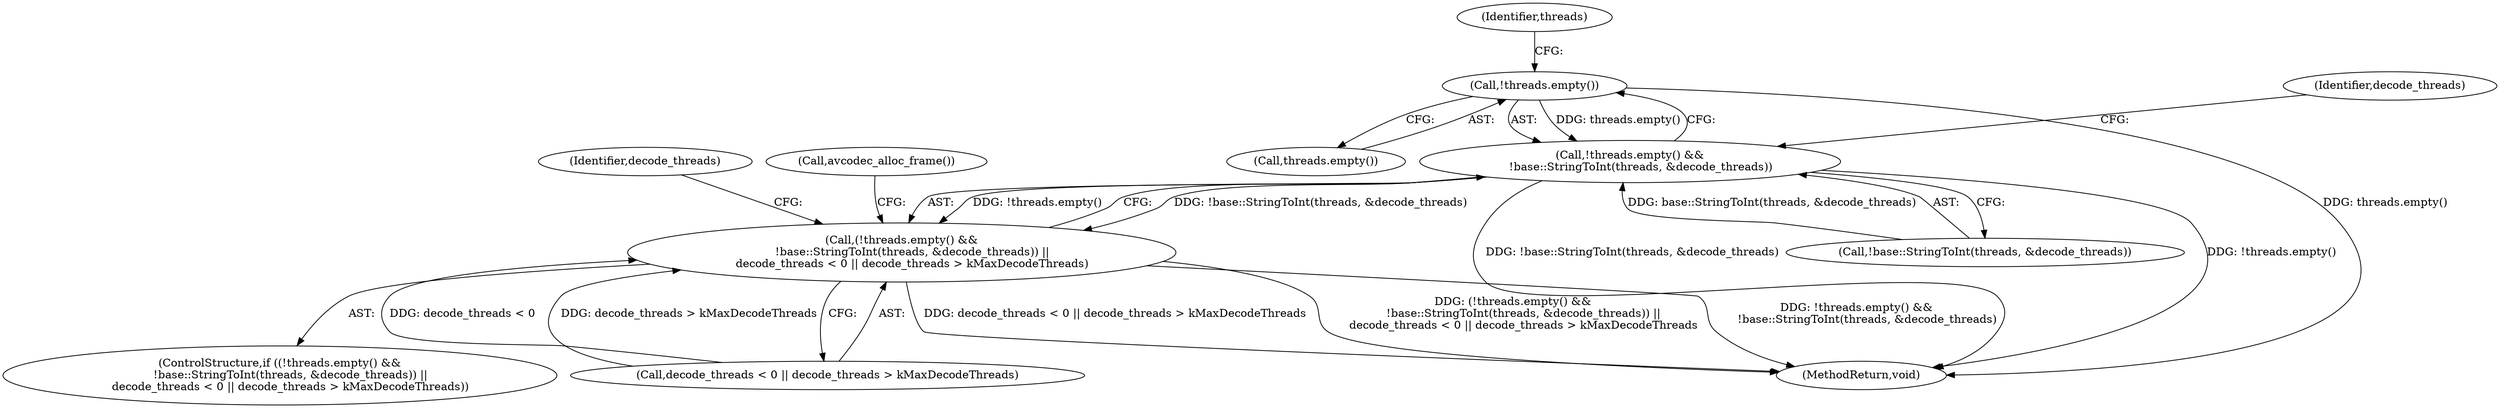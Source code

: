 digraph "0_Chrome_d304b5ec1b16766ea2cb552a27dc14df848d6a0e@API" {
"1000211" [label="(Call,!threads.empty())"];
"1000210" [label="(Call,!threads.empty() &&\n      !base::StringToInt(threads, &decode_threads))"];
"1000209" [label="(Call,(!threads.empty() &&\n      !base::StringToInt(threads, &decode_threads)) ||\n      decode_threads < 0 || decode_threads > kMaxDecodeThreads)"];
"1000334" [label="(MethodReturn,void)"];
"1000208" [label="(ControlStructure,if ((!threads.empty() &&\n      !base::StringToInt(threads, &decode_threads)) ||\n      decode_threads < 0 || decode_threads > kMaxDecodeThreads))"];
"1000218" [label="(Call,decode_threads < 0 || decode_threads > kMaxDecodeThreads)"];
"1000220" [label="(Identifier,decode_threads)"];
"1000212" [label="(Call,threads.empty())"];
"1000213" [label="(Call,!base::StringToInt(threads, &decode_threads))"];
"1000215" [label="(Identifier,threads)"];
"1000211" [label="(Call,!threads.empty())"];
"1000230" [label="(Call,avcodec_alloc_frame())"];
"1000209" [label="(Call,(!threads.empty() &&\n      !base::StringToInt(threads, &decode_threads)) ||\n      decode_threads < 0 || decode_threads > kMaxDecodeThreads)"];
"1000210" [label="(Call,!threads.empty() &&\n      !base::StringToInt(threads, &decode_threads))"];
"1000227" [label="(Identifier,decode_threads)"];
"1000211" -> "1000210"  [label="AST: "];
"1000211" -> "1000212"  [label="CFG: "];
"1000212" -> "1000211"  [label="AST: "];
"1000215" -> "1000211"  [label="CFG: "];
"1000210" -> "1000211"  [label="CFG: "];
"1000211" -> "1000334"  [label="DDG: threads.empty()"];
"1000211" -> "1000210"  [label="DDG: threads.empty()"];
"1000210" -> "1000209"  [label="AST: "];
"1000210" -> "1000213"  [label="CFG: "];
"1000213" -> "1000210"  [label="AST: "];
"1000220" -> "1000210"  [label="CFG: "];
"1000209" -> "1000210"  [label="CFG: "];
"1000210" -> "1000334"  [label="DDG: !base::StringToInt(threads, &decode_threads)"];
"1000210" -> "1000334"  [label="DDG: !threads.empty()"];
"1000210" -> "1000209"  [label="DDG: !threads.empty()"];
"1000210" -> "1000209"  [label="DDG: !base::StringToInt(threads, &decode_threads)"];
"1000213" -> "1000210"  [label="DDG: base::StringToInt(threads, &decode_threads)"];
"1000209" -> "1000208"  [label="AST: "];
"1000209" -> "1000218"  [label="CFG: "];
"1000218" -> "1000209"  [label="AST: "];
"1000227" -> "1000209"  [label="CFG: "];
"1000230" -> "1000209"  [label="CFG: "];
"1000209" -> "1000334"  [label="DDG: (!threads.empty() &&\n      !base::StringToInt(threads, &decode_threads)) ||\n      decode_threads < 0 || decode_threads > kMaxDecodeThreads"];
"1000209" -> "1000334"  [label="DDG: !threads.empty() &&\n      !base::StringToInt(threads, &decode_threads)"];
"1000209" -> "1000334"  [label="DDG: decode_threads < 0 || decode_threads > kMaxDecodeThreads"];
"1000218" -> "1000209"  [label="DDG: decode_threads < 0"];
"1000218" -> "1000209"  [label="DDG: decode_threads > kMaxDecodeThreads"];
}
